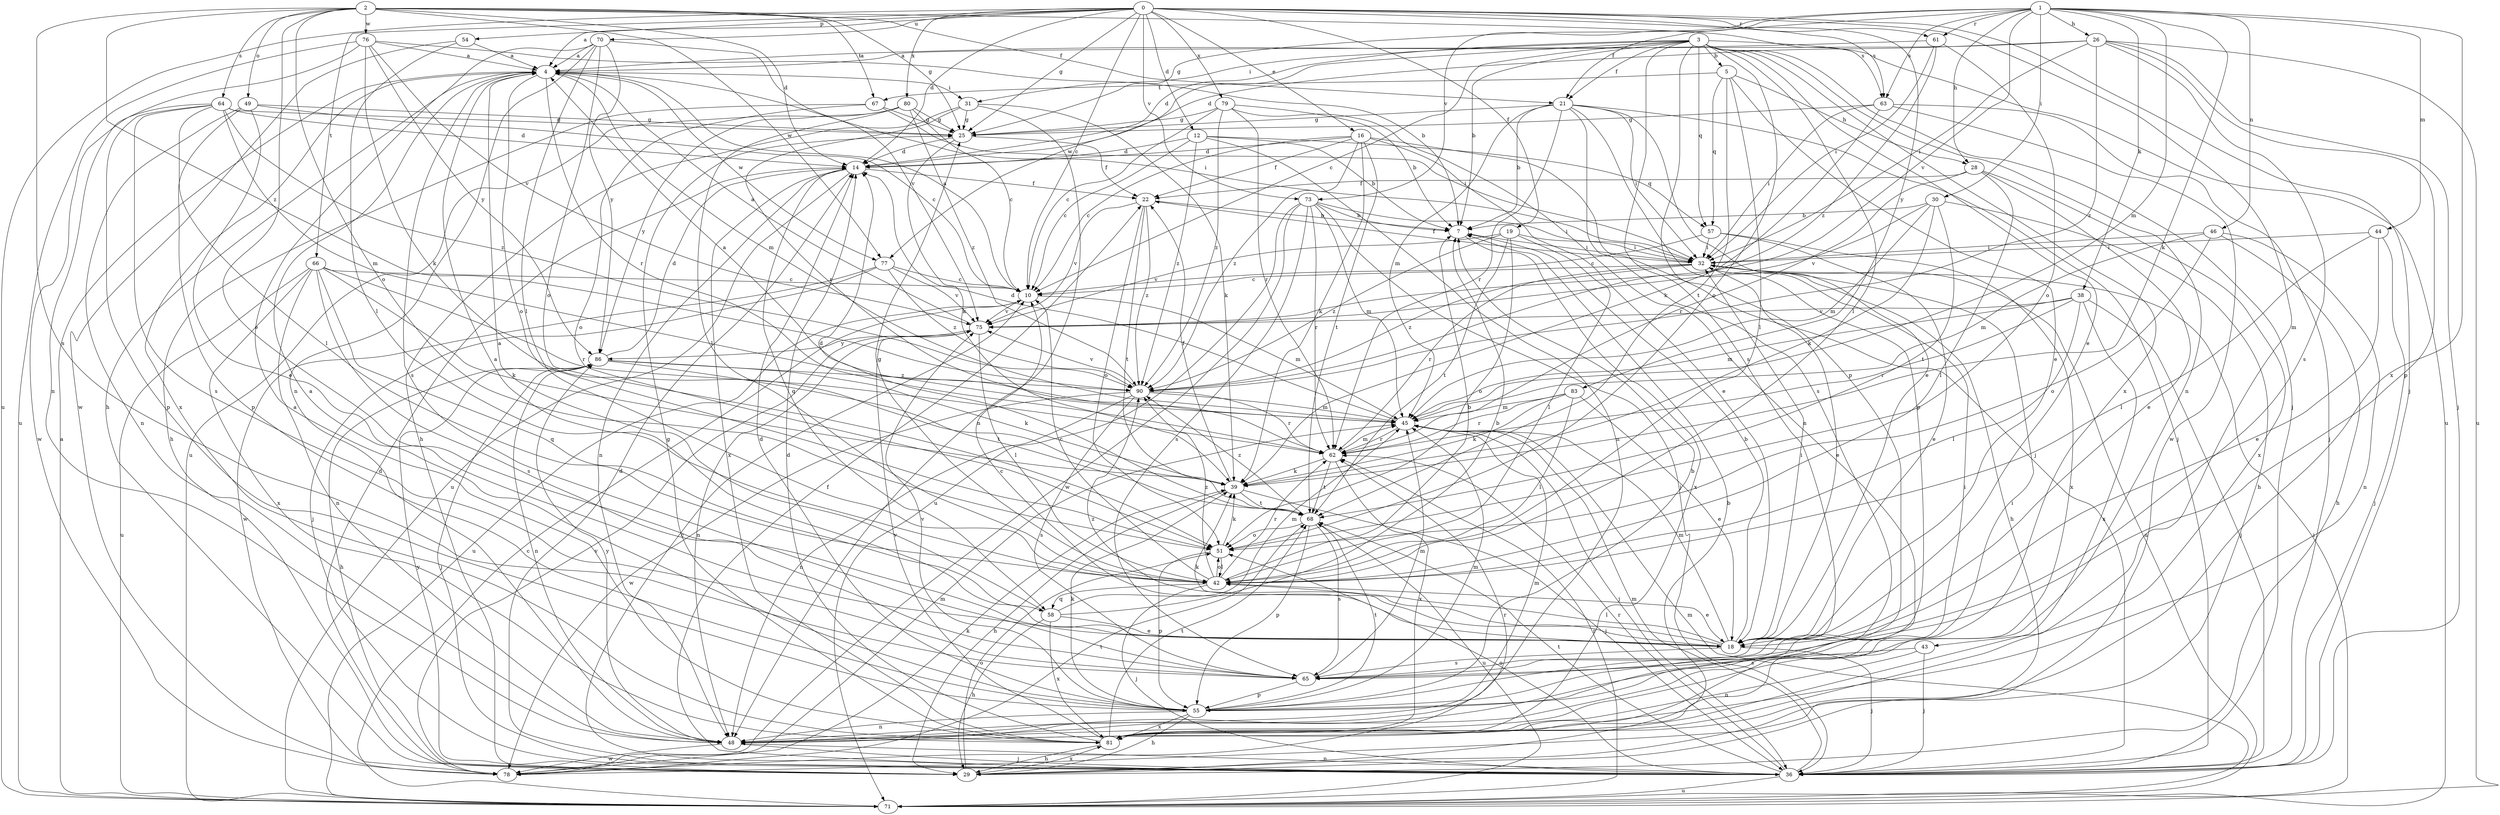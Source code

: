 strict digraph  {
0;
1;
2;
3;
4;
5;
7;
10;
12;
14;
16;
18;
19;
21;
22;
25;
26;
28;
29;
30;
31;
32;
36;
38;
39;
42;
43;
44;
45;
46;
48;
49;
51;
54;
55;
57;
58;
61;
62;
63;
64;
65;
66;
67;
68;
70;
71;
73;
75;
76;
77;
78;
79;
80;
81;
83;
86;
90;
0 -> 4  [label=a];
0 -> 10  [label=c];
0 -> 12  [label=d];
0 -> 14  [label=d];
0 -> 16  [label=e];
0 -> 19  [label=f];
0 -> 25  [label=g];
0 -> 36  [label=j];
0 -> 43  [label=m];
0 -> 54  [label=p];
0 -> 61  [label=r];
0 -> 63  [label=s];
0 -> 66  [label=t];
0 -> 70  [label=u];
0 -> 71  [label=u];
0 -> 73  [label=v];
0 -> 79  [label=x];
0 -> 80  [label=x];
0 -> 83  [label=y];
1 -> 21  [label=f];
1 -> 25  [label=g];
1 -> 26  [label=h];
1 -> 28  [label=h];
1 -> 30  [label=i];
1 -> 38  [label=k];
1 -> 39  [label=k];
1 -> 44  [label=m];
1 -> 45  [label=m];
1 -> 46  [label=n];
1 -> 61  [label=r];
1 -> 63  [label=s];
1 -> 73  [label=v];
1 -> 75  [label=v];
1 -> 81  [label=x];
2 -> 14  [label=d];
2 -> 18  [label=e];
2 -> 21  [label=f];
2 -> 25  [label=g];
2 -> 49  [label=o];
2 -> 51  [label=o];
2 -> 63  [label=s];
2 -> 64  [label=s];
2 -> 65  [label=s];
2 -> 67  [label=t];
2 -> 76  [label=w];
2 -> 77  [label=w];
2 -> 90  [label=z];
3 -> 5  [label=b];
3 -> 7  [label=b];
3 -> 10  [label=c];
3 -> 14  [label=d];
3 -> 18  [label=e];
3 -> 21  [label=f];
3 -> 31  [label=i];
3 -> 36  [label=j];
3 -> 42  [label=l];
3 -> 48  [label=n];
3 -> 51  [label=o];
3 -> 55  [label=p];
3 -> 57  [label=q];
3 -> 65  [label=s];
3 -> 71  [label=u];
3 -> 77  [label=w];
3 -> 81  [label=x];
4 -> 31  [label=i];
4 -> 32  [label=i];
4 -> 45  [label=m];
4 -> 51  [label=o];
4 -> 62  [label=r];
4 -> 65  [label=s];
4 -> 77  [label=w];
4 -> 81  [label=x];
5 -> 18  [label=e];
5 -> 28  [label=h];
5 -> 42  [label=l];
5 -> 57  [label=q];
5 -> 67  [label=t];
5 -> 68  [label=t];
7 -> 32  [label=i];
7 -> 81  [label=x];
10 -> 4  [label=a];
10 -> 45  [label=m];
10 -> 71  [label=u];
10 -> 75  [label=v];
12 -> 7  [label=b];
12 -> 10  [label=c];
12 -> 14  [label=d];
12 -> 48  [label=n];
12 -> 57  [label=q];
12 -> 90  [label=z];
14 -> 22  [label=f];
14 -> 48  [label=n];
14 -> 58  [label=q];
14 -> 71  [label=u];
14 -> 81  [label=x];
16 -> 10  [label=c];
16 -> 14  [label=d];
16 -> 18  [label=e];
16 -> 22  [label=f];
16 -> 36  [label=j];
16 -> 39  [label=k];
16 -> 68  [label=t];
16 -> 90  [label=z];
18 -> 4  [label=a];
18 -> 7  [label=b];
18 -> 10  [label=c];
18 -> 32  [label=i];
18 -> 36  [label=j];
18 -> 39  [label=k];
18 -> 42  [label=l];
18 -> 45  [label=m];
18 -> 65  [label=s];
18 -> 90  [label=z];
19 -> 32  [label=i];
19 -> 42  [label=l];
19 -> 51  [label=o];
19 -> 68  [label=t];
19 -> 75  [label=v];
19 -> 90  [label=z];
21 -> 7  [label=b];
21 -> 18  [label=e];
21 -> 25  [label=g];
21 -> 32  [label=i];
21 -> 36  [label=j];
21 -> 45  [label=m];
21 -> 55  [label=p];
21 -> 62  [label=r];
21 -> 65  [label=s];
22 -> 7  [label=b];
22 -> 51  [label=o];
22 -> 68  [label=t];
22 -> 75  [label=v];
22 -> 90  [label=z];
25 -> 14  [label=d];
25 -> 22  [label=f];
25 -> 39  [label=k];
26 -> 4  [label=a];
26 -> 14  [label=d];
26 -> 32  [label=i];
26 -> 36  [label=j];
26 -> 55  [label=p];
26 -> 65  [label=s];
26 -> 71  [label=u];
26 -> 90  [label=z];
28 -> 18  [label=e];
28 -> 22  [label=f];
28 -> 42  [label=l];
28 -> 62  [label=r];
28 -> 81  [label=x];
29 -> 7  [label=b];
29 -> 51  [label=o];
29 -> 81  [label=x];
29 -> 86  [label=y];
30 -> 7  [label=b];
30 -> 29  [label=h];
30 -> 39  [label=k];
30 -> 45  [label=m];
30 -> 68  [label=t];
30 -> 75  [label=v];
31 -> 25  [label=g];
31 -> 29  [label=h];
31 -> 39  [label=k];
31 -> 48  [label=n];
31 -> 62  [label=r];
32 -> 10  [label=c];
32 -> 18  [label=e];
32 -> 22  [label=f];
32 -> 29  [label=h];
32 -> 62  [label=r];
32 -> 71  [label=u];
32 -> 90  [label=z];
36 -> 10  [label=c];
36 -> 14  [label=d];
36 -> 22  [label=f];
36 -> 45  [label=m];
36 -> 48  [label=n];
36 -> 51  [label=o];
36 -> 62  [label=r];
36 -> 68  [label=t];
36 -> 71  [label=u];
38 -> 36  [label=j];
38 -> 42  [label=l];
38 -> 45  [label=m];
38 -> 62  [label=r];
38 -> 75  [label=v];
38 -> 81  [label=x];
39 -> 22  [label=f];
39 -> 29  [label=h];
39 -> 36  [label=j];
39 -> 68  [label=t];
42 -> 7  [label=b];
42 -> 10  [label=c];
42 -> 18  [label=e];
42 -> 25  [label=g];
42 -> 36  [label=j];
42 -> 51  [label=o];
42 -> 58  [label=q];
42 -> 62  [label=r];
42 -> 90  [label=z];
43 -> 36  [label=j];
43 -> 48  [label=n];
43 -> 65  [label=s];
44 -> 18  [label=e];
44 -> 32  [label=i];
44 -> 36  [label=j];
44 -> 42  [label=l];
45 -> 4  [label=a];
45 -> 14  [label=d];
45 -> 36  [label=j];
45 -> 62  [label=r];
46 -> 29  [label=h];
46 -> 32  [label=i];
46 -> 45  [label=m];
46 -> 48  [label=n];
46 -> 51  [label=o];
48 -> 32  [label=i];
48 -> 36  [label=j];
48 -> 45  [label=m];
48 -> 78  [label=w];
48 -> 86  [label=y];
49 -> 10  [label=c];
49 -> 18  [label=e];
49 -> 25  [label=g];
49 -> 48  [label=n];
49 -> 55  [label=p];
51 -> 39  [label=k];
51 -> 42  [label=l];
51 -> 55  [label=p];
54 -> 4  [label=a];
54 -> 42  [label=l];
54 -> 78  [label=w];
55 -> 4  [label=a];
55 -> 7  [label=b];
55 -> 14  [label=d];
55 -> 29  [label=h];
55 -> 32  [label=i];
55 -> 39  [label=k];
55 -> 45  [label=m];
55 -> 48  [label=n];
55 -> 68  [label=t];
55 -> 75  [label=v];
55 -> 81  [label=x];
57 -> 10  [label=c];
57 -> 18  [label=e];
57 -> 32  [label=i];
57 -> 81  [label=x];
58 -> 4  [label=a];
58 -> 7  [label=b];
58 -> 18  [label=e];
58 -> 29  [label=h];
58 -> 45  [label=m];
58 -> 81  [label=x];
61 -> 4  [label=a];
61 -> 32  [label=i];
61 -> 51  [label=o];
61 -> 90  [label=z];
62 -> 39  [label=k];
62 -> 45  [label=m];
62 -> 68  [label=t];
62 -> 81  [label=x];
63 -> 25  [label=g];
63 -> 32  [label=i];
63 -> 36  [label=j];
63 -> 39  [label=k];
63 -> 78  [label=w];
64 -> 14  [label=d];
64 -> 25  [label=g];
64 -> 42  [label=l];
64 -> 45  [label=m];
64 -> 55  [label=p];
64 -> 65  [label=s];
64 -> 78  [label=w];
64 -> 90  [label=z];
65 -> 45  [label=m];
65 -> 55  [label=p];
66 -> 10  [label=c];
66 -> 39  [label=k];
66 -> 48  [label=n];
66 -> 58  [label=q];
66 -> 62  [label=r];
66 -> 65  [label=s];
66 -> 71  [label=u];
66 -> 81  [label=x];
67 -> 25  [label=g];
67 -> 29  [label=h];
67 -> 32  [label=i];
67 -> 51  [label=o];
68 -> 14  [label=d];
68 -> 51  [label=o];
68 -> 55  [label=p];
68 -> 65  [label=s];
68 -> 71  [label=u];
68 -> 90  [label=z];
70 -> 4  [label=a];
70 -> 29  [label=h];
70 -> 42  [label=l];
70 -> 48  [label=n];
70 -> 51  [label=o];
70 -> 75  [label=v];
70 -> 86  [label=y];
71 -> 4  [label=a];
71 -> 10  [label=c];
71 -> 32  [label=i];
71 -> 45  [label=m];
71 -> 62  [label=r];
73 -> 7  [label=b];
73 -> 32  [label=i];
73 -> 36  [label=j];
73 -> 45  [label=m];
73 -> 62  [label=r];
73 -> 65  [label=s];
73 -> 71  [label=u];
73 -> 78  [label=w];
75 -> 4  [label=a];
75 -> 42  [label=l];
75 -> 48  [label=n];
75 -> 86  [label=y];
76 -> 4  [label=a];
76 -> 7  [label=b];
76 -> 39  [label=k];
76 -> 48  [label=n];
76 -> 71  [label=u];
76 -> 75  [label=v];
76 -> 86  [label=y];
77 -> 10  [label=c];
77 -> 36  [label=j];
77 -> 75  [label=v];
77 -> 78  [label=w];
77 -> 90  [label=z];
78 -> 14  [label=d];
78 -> 39  [label=k];
78 -> 45  [label=m];
78 -> 62  [label=r];
78 -> 68  [label=t];
78 -> 75  [label=v];
79 -> 7  [label=b];
79 -> 10  [label=c];
79 -> 25  [label=g];
79 -> 48  [label=n];
79 -> 62  [label=r];
79 -> 90  [label=z];
80 -> 10  [label=c];
80 -> 25  [label=g];
80 -> 42  [label=l];
80 -> 71  [label=u];
80 -> 86  [label=y];
80 -> 90  [label=z];
81 -> 4  [label=a];
81 -> 14  [label=d];
81 -> 25  [label=g];
81 -> 29  [label=h];
81 -> 68  [label=t];
81 -> 75  [label=v];
83 -> 18  [label=e];
83 -> 39  [label=k];
83 -> 42  [label=l];
83 -> 45  [label=m];
83 -> 62  [label=r];
86 -> 14  [label=d];
86 -> 29  [label=h];
86 -> 36  [label=j];
86 -> 39  [label=k];
86 -> 48  [label=n];
86 -> 68  [label=t];
86 -> 90  [label=z];
90 -> 45  [label=m];
90 -> 48  [label=n];
90 -> 62  [label=r];
90 -> 65  [label=s];
90 -> 75  [label=v];
90 -> 78  [label=w];
}
